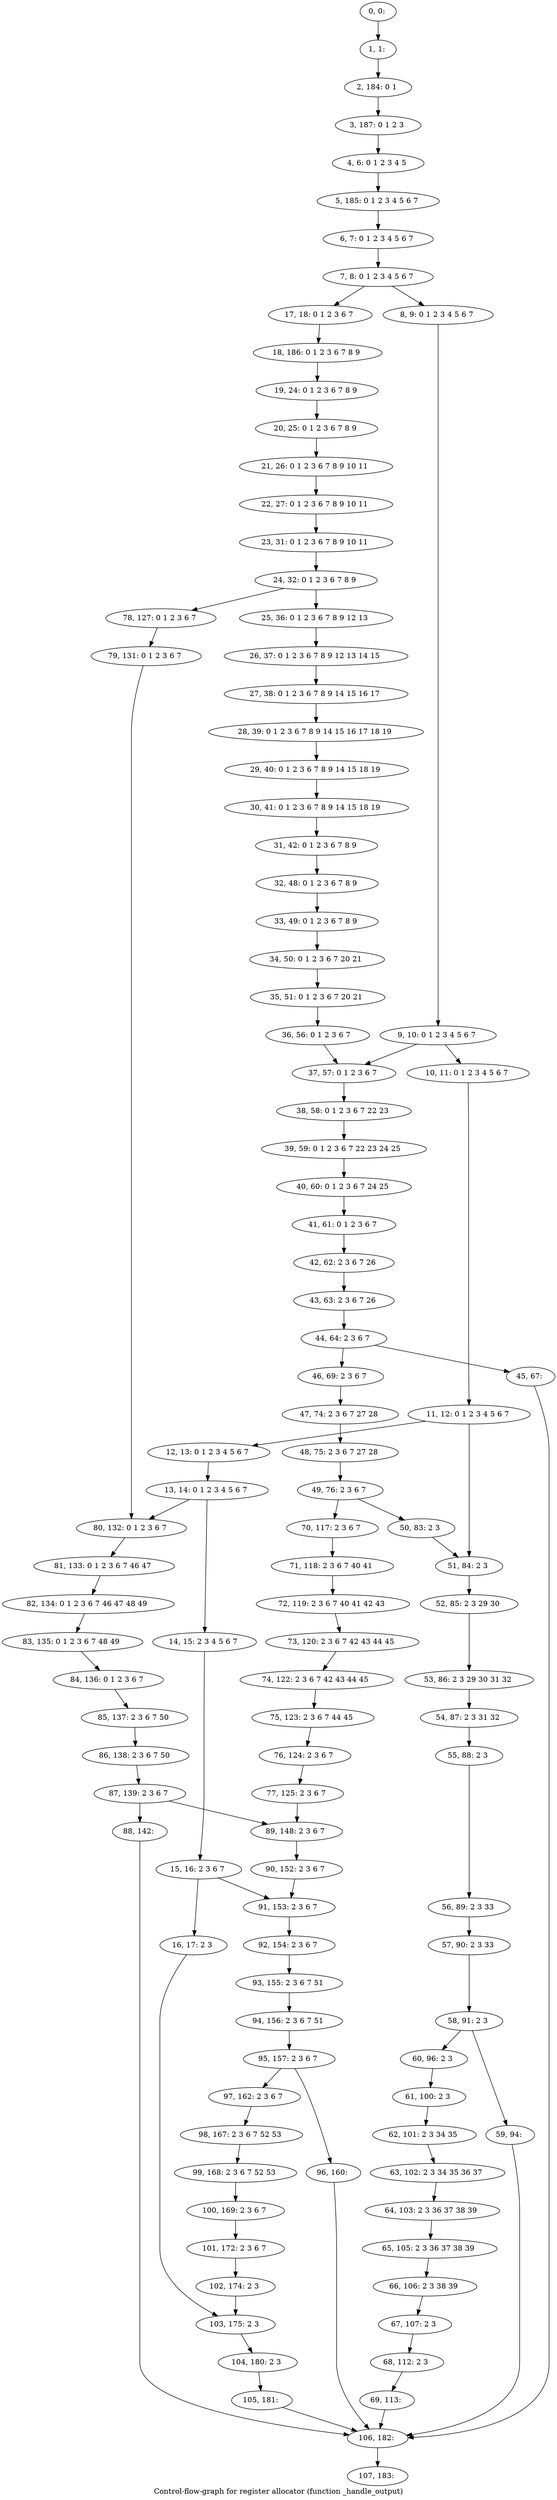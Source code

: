 digraph G {
graph [label="Control-flow-graph for register allocator (function _handle_output)"]
0[label="0, 0: "];
1[label="1, 1: "];
2[label="2, 184: 0 1 "];
3[label="3, 187: 0 1 2 3 "];
4[label="4, 6: 0 1 2 3 4 5 "];
5[label="5, 185: 0 1 2 3 4 5 6 7 "];
6[label="6, 7: 0 1 2 3 4 5 6 7 "];
7[label="7, 8: 0 1 2 3 4 5 6 7 "];
8[label="8, 9: 0 1 2 3 4 5 6 7 "];
9[label="9, 10: 0 1 2 3 4 5 6 7 "];
10[label="10, 11: 0 1 2 3 4 5 6 7 "];
11[label="11, 12: 0 1 2 3 4 5 6 7 "];
12[label="12, 13: 0 1 2 3 4 5 6 7 "];
13[label="13, 14: 0 1 2 3 4 5 6 7 "];
14[label="14, 15: 2 3 4 5 6 7 "];
15[label="15, 16: 2 3 6 7 "];
16[label="16, 17: 2 3 "];
17[label="17, 18: 0 1 2 3 6 7 "];
18[label="18, 186: 0 1 2 3 6 7 8 9 "];
19[label="19, 24: 0 1 2 3 6 7 8 9 "];
20[label="20, 25: 0 1 2 3 6 7 8 9 "];
21[label="21, 26: 0 1 2 3 6 7 8 9 10 11 "];
22[label="22, 27: 0 1 2 3 6 7 8 9 10 11 "];
23[label="23, 31: 0 1 2 3 6 7 8 9 10 11 "];
24[label="24, 32: 0 1 2 3 6 7 8 9 "];
25[label="25, 36: 0 1 2 3 6 7 8 9 12 13 "];
26[label="26, 37: 0 1 2 3 6 7 8 9 12 13 14 15 "];
27[label="27, 38: 0 1 2 3 6 7 8 9 14 15 16 17 "];
28[label="28, 39: 0 1 2 3 6 7 8 9 14 15 16 17 18 19 "];
29[label="29, 40: 0 1 2 3 6 7 8 9 14 15 18 19 "];
30[label="30, 41: 0 1 2 3 6 7 8 9 14 15 18 19 "];
31[label="31, 42: 0 1 2 3 6 7 8 9 "];
32[label="32, 48: 0 1 2 3 6 7 8 9 "];
33[label="33, 49: 0 1 2 3 6 7 8 9 "];
34[label="34, 50: 0 1 2 3 6 7 20 21 "];
35[label="35, 51: 0 1 2 3 6 7 20 21 "];
36[label="36, 56: 0 1 2 3 6 7 "];
37[label="37, 57: 0 1 2 3 6 7 "];
38[label="38, 58: 0 1 2 3 6 7 22 23 "];
39[label="39, 59: 0 1 2 3 6 7 22 23 24 25 "];
40[label="40, 60: 0 1 2 3 6 7 24 25 "];
41[label="41, 61: 0 1 2 3 6 7 "];
42[label="42, 62: 2 3 6 7 26 "];
43[label="43, 63: 2 3 6 7 26 "];
44[label="44, 64: 2 3 6 7 "];
45[label="45, 67: "];
46[label="46, 69: 2 3 6 7 "];
47[label="47, 74: 2 3 6 7 27 28 "];
48[label="48, 75: 2 3 6 7 27 28 "];
49[label="49, 76: 2 3 6 7 "];
50[label="50, 83: 2 3 "];
51[label="51, 84: 2 3 "];
52[label="52, 85: 2 3 29 30 "];
53[label="53, 86: 2 3 29 30 31 32 "];
54[label="54, 87: 2 3 31 32 "];
55[label="55, 88: 2 3 "];
56[label="56, 89: 2 3 33 "];
57[label="57, 90: 2 3 33 "];
58[label="58, 91: 2 3 "];
59[label="59, 94: "];
60[label="60, 96: 2 3 "];
61[label="61, 100: 2 3 "];
62[label="62, 101: 2 3 34 35 "];
63[label="63, 102: 2 3 34 35 36 37 "];
64[label="64, 103: 2 3 36 37 38 39 "];
65[label="65, 105: 2 3 36 37 38 39 "];
66[label="66, 106: 2 3 38 39 "];
67[label="67, 107: 2 3 "];
68[label="68, 112: 2 3 "];
69[label="69, 113: "];
70[label="70, 117: 2 3 6 7 "];
71[label="71, 118: 2 3 6 7 40 41 "];
72[label="72, 119: 2 3 6 7 40 41 42 43 "];
73[label="73, 120: 2 3 6 7 42 43 44 45 "];
74[label="74, 122: 2 3 6 7 42 43 44 45 "];
75[label="75, 123: 2 3 6 7 44 45 "];
76[label="76, 124: 2 3 6 7 "];
77[label="77, 125: 2 3 6 7 "];
78[label="78, 127: 0 1 2 3 6 7 "];
79[label="79, 131: 0 1 2 3 6 7 "];
80[label="80, 132: 0 1 2 3 6 7 "];
81[label="81, 133: 0 1 2 3 6 7 46 47 "];
82[label="82, 134: 0 1 2 3 6 7 46 47 48 49 "];
83[label="83, 135: 0 1 2 3 6 7 48 49 "];
84[label="84, 136: 0 1 2 3 6 7 "];
85[label="85, 137: 2 3 6 7 50 "];
86[label="86, 138: 2 3 6 7 50 "];
87[label="87, 139: 2 3 6 7 "];
88[label="88, 142: "];
89[label="89, 148: 2 3 6 7 "];
90[label="90, 152: 2 3 6 7 "];
91[label="91, 153: 2 3 6 7 "];
92[label="92, 154: 2 3 6 7 "];
93[label="93, 155: 2 3 6 7 51 "];
94[label="94, 156: 2 3 6 7 51 "];
95[label="95, 157: 2 3 6 7 "];
96[label="96, 160: "];
97[label="97, 162: 2 3 6 7 "];
98[label="98, 167: 2 3 6 7 52 53 "];
99[label="99, 168: 2 3 6 7 52 53 "];
100[label="100, 169: 2 3 6 7 "];
101[label="101, 172: 2 3 6 7 "];
102[label="102, 174: 2 3 "];
103[label="103, 175: 2 3 "];
104[label="104, 180: 2 3 "];
105[label="105, 181: "];
106[label="106, 182: "];
107[label="107, 183: "];
0->1 ;
1->2 ;
2->3 ;
3->4 ;
4->5 ;
5->6 ;
6->7 ;
7->8 ;
7->17 ;
8->9 ;
9->10 ;
9->37 ;
10->11 ;
11->12 ;
11->51 ;
12->13 ;
13->14 ;
13->80 ;
14->15 ;
15->16 ;
15->91 ;
16->103 ;
17->18 ;
18->19 ;
19->20 ;
20->21 ;
21->22 ;
22->23 ;
23->24 ;
24->25 ;
24->78 ;
25->26 ;
26->27 ;
27->28 ;
28->29 ;
29->30 ;
30->31 ;
31->32 ;
32->33 ;
33->34 ;
34->35 ;
35->36 ;
36->37 ;
37->38 ;
38->39 ;
39->40 ;
40->41 ;
41->42 ;
42->43 ;
43->44 ;
44->45 ;
44->46 ;
45->106 ;
46->47 ;
47->48 ;
48->49 ;
49->50 ;
49->70 ;
50->51 ;
51->52 ;
52->53 ;
53->54 ;
54->55 ;
55->56 ;
56->57 ;
57->58 ;
58->59 ;
58->60 ;
59->106 ;
60->61 ;
61->62 ;
62->63 ;
63->64 ;
64->65 ;
65->66 ;
66->67 ;
67->68 ;
68->69 ;
69->106 ;
70->71 ;
71->72 ;
72->73 ;
73->74 ;
74->75 ;
75->76 ;
76->77 ;
77->89 ;
78->79 ;
79->80 ;
80->81 ;
81->82 ;
82->83 ;
83->84 ;
84->85 ;
85->86 ;
86->87 ;
87->88 ;
87->89 ;
88->106 ;
89->90 ;
90->91 ;
91->92 ;
92->93 ;
93->94 ;
94->95 ;
95->96 ;
95->97 ;
96->106 ;
97->98 ;
98->99 ;
99->100 ;
100->101 ;
101->102 ;
102->103 ;
103->104 ;
104->105 ;
105->106 ;
106->107 ;
}
